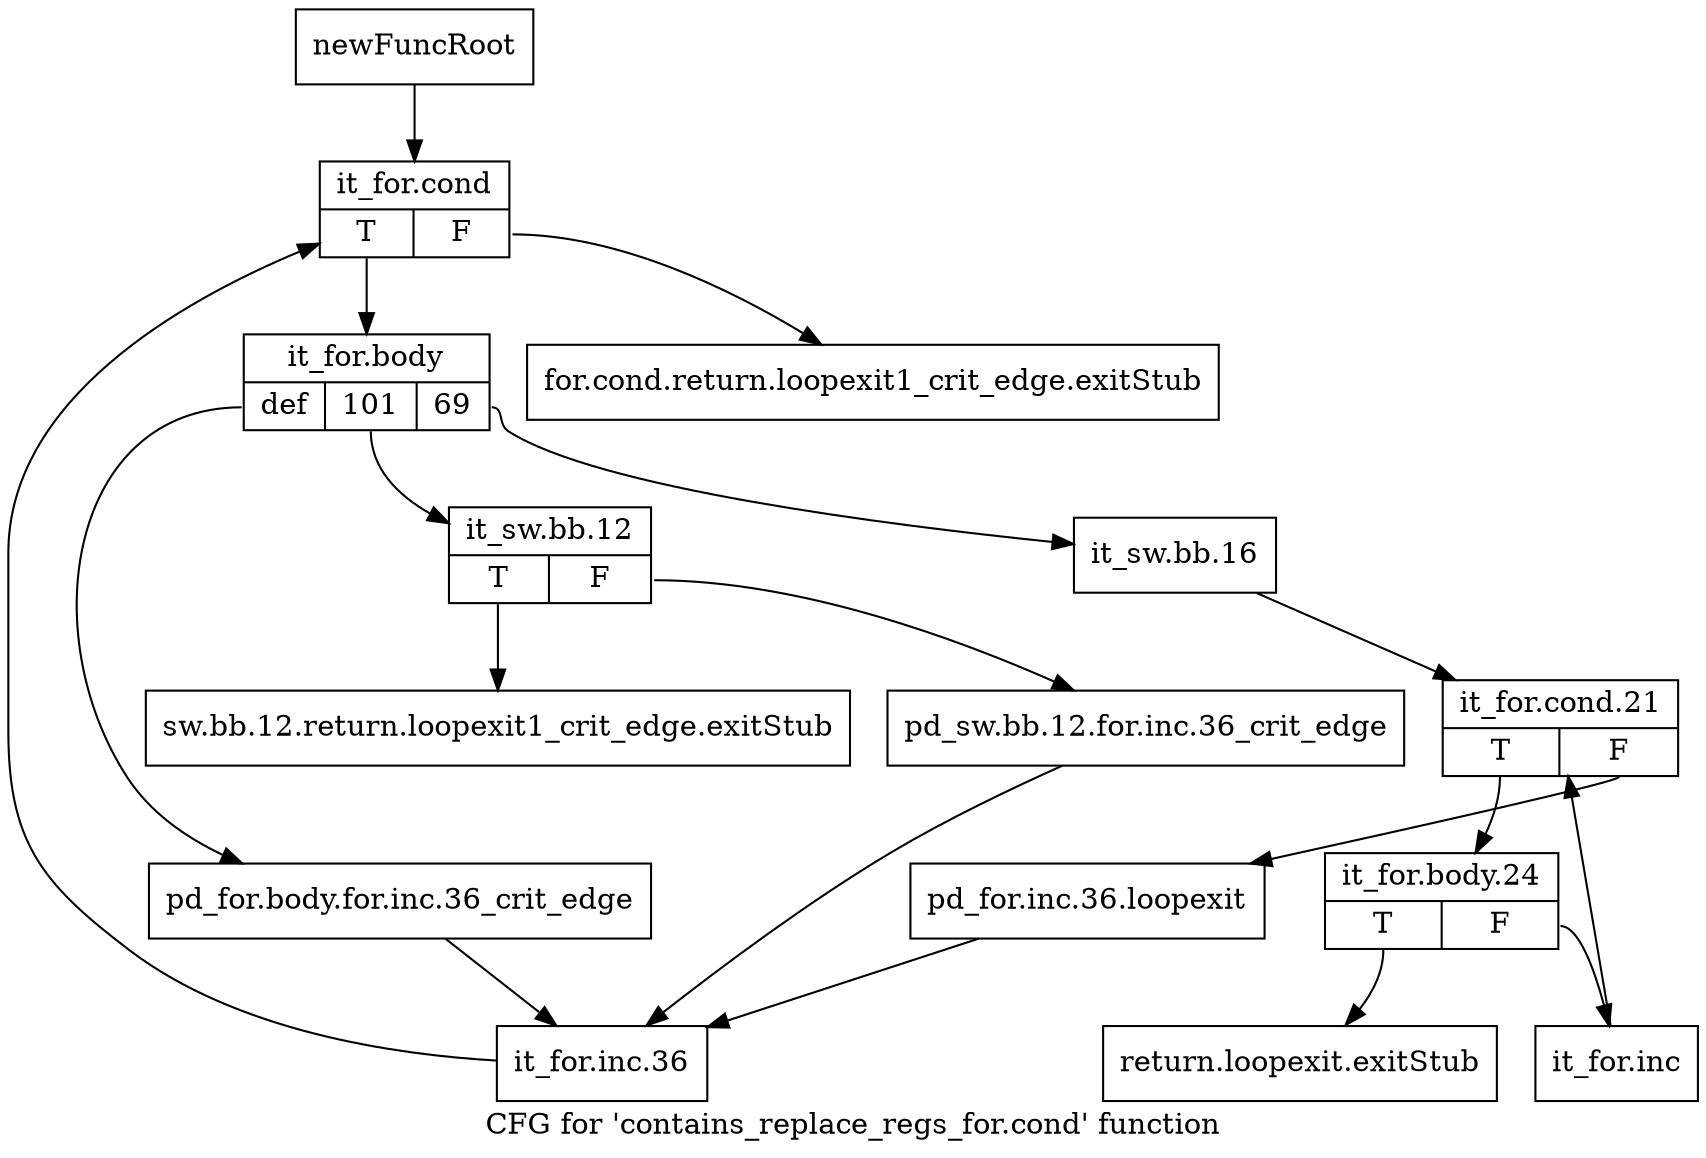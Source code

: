 digraph "CFG for 'contains_replace_regs_for.cond' function" {
	label="CFG for 'contains_replace_regs_for.cond' function";

	Node0xb478e40 [shape=record,label="{newFuncRoot}"];
	Node0xb478e40 -> Node0xb479390;
	Node0xb4792a0 [shape=record,label="{for.cond.return.loopexit1_crit_edge.exitStub}"];
	Node0xb4792f0 [shape=record,label="{return.loopexit.exitStub}"];
	Node0xb479340 [shape=record,label="{sw.bb.12.return.loopexit1_crit_edge.exitStub}"];
	Node0xb479390 [shape=record,label="{it_for.cond|{<s0>T|<s1>F}}"];
	Node0xb479390:s0 -> Node0xb4793e0;
	Node0xb479390:s1 -> Node0xb4792a0;
	Node0xb4793e0 [shape=record,label="{it_for.body|{<s0>def|<s1>101|<s2>69}}"];
	Node0xb4793e0:s0 -> Node0xb479660;
	Node0xb4793e0:s1 -> Node0xb4795c0;
	Node0xb4793e0:s2 -> Node0xb479430;
	Node0xb479430 [shape=record,label="{it_sw.bb.16}"];
	Node0xb479430 -> Node0xb479480;
	Node0xb479480 [shape=record,label="{it_for.cond.21|{<s0>T|<s1>F}}"];
	Node0xb479480:s0 -> Node0xb479520;
	Node0xb479480:s1 -> Node0xb4794d0;
	Node0xb4794d0 [shape=record,label="{pd_for.inc.36.loopexit}"];
	Node0xb4794d0 -> Node0xb4796b0;
	Node0xb479520 [shape=record,label="{it_for.body.24|{<s0>T|<s1>F}}"];
	Node0xb479520:s0 -> Node0xb4792f0;
	Node0xb479520:s1 -> Node0xb479570;
	Node0xb479570 [shape=record,label="{it_for.inc}"];
	Node0xb479570 -> Node0xb479480;
	Node0xb4795c0 [shape=record,label="{it_sw.bb.12|{<s0>T|<s1>F}}"];
	Node0xb4795c0:s0 -> Node0xb479340;
	Node0xb4795c0:s1 -> Node0xb479610;
	Node0xb479610 [shape=record,label="{pd_sw.bb.12.for.inc.36_crit_edge}"];
	Node0xb479610 -> Node0xb4796b0;
	Node0xb479660 [shape=record,label="{pd_for.body.for.inc.36_crit_edge}"];
	Node0xb479660 -> Node0xb4796b0;
	Node0xb4796b0 [shape=record,label="{it_for.inc.36}"];
	Node0xb4796b0 -> Node0xb479390;
}
